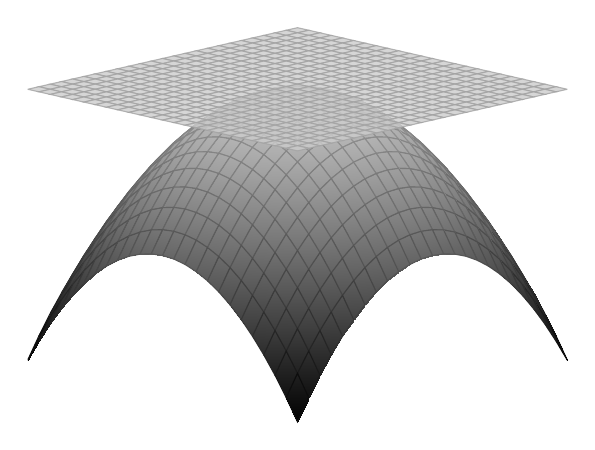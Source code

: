\begin{tikzpicture} 
  \begin{axis}[ view/az=45,
    view/el=15,
    axis lines=none,
    colormap={bw}{gray(0cm)=(0); gray(1cm)=(0.8)}]
    \addplot3[surf,domain=-1:1,y domain=-1:1, shader=faceted interp] {-(x^2+y^2)};
    \addplot3[surf,domain=-1:1,y domain=-1:1,opacity=.8] {0};    
  \end{axis} 
\end{tikzpicture}
